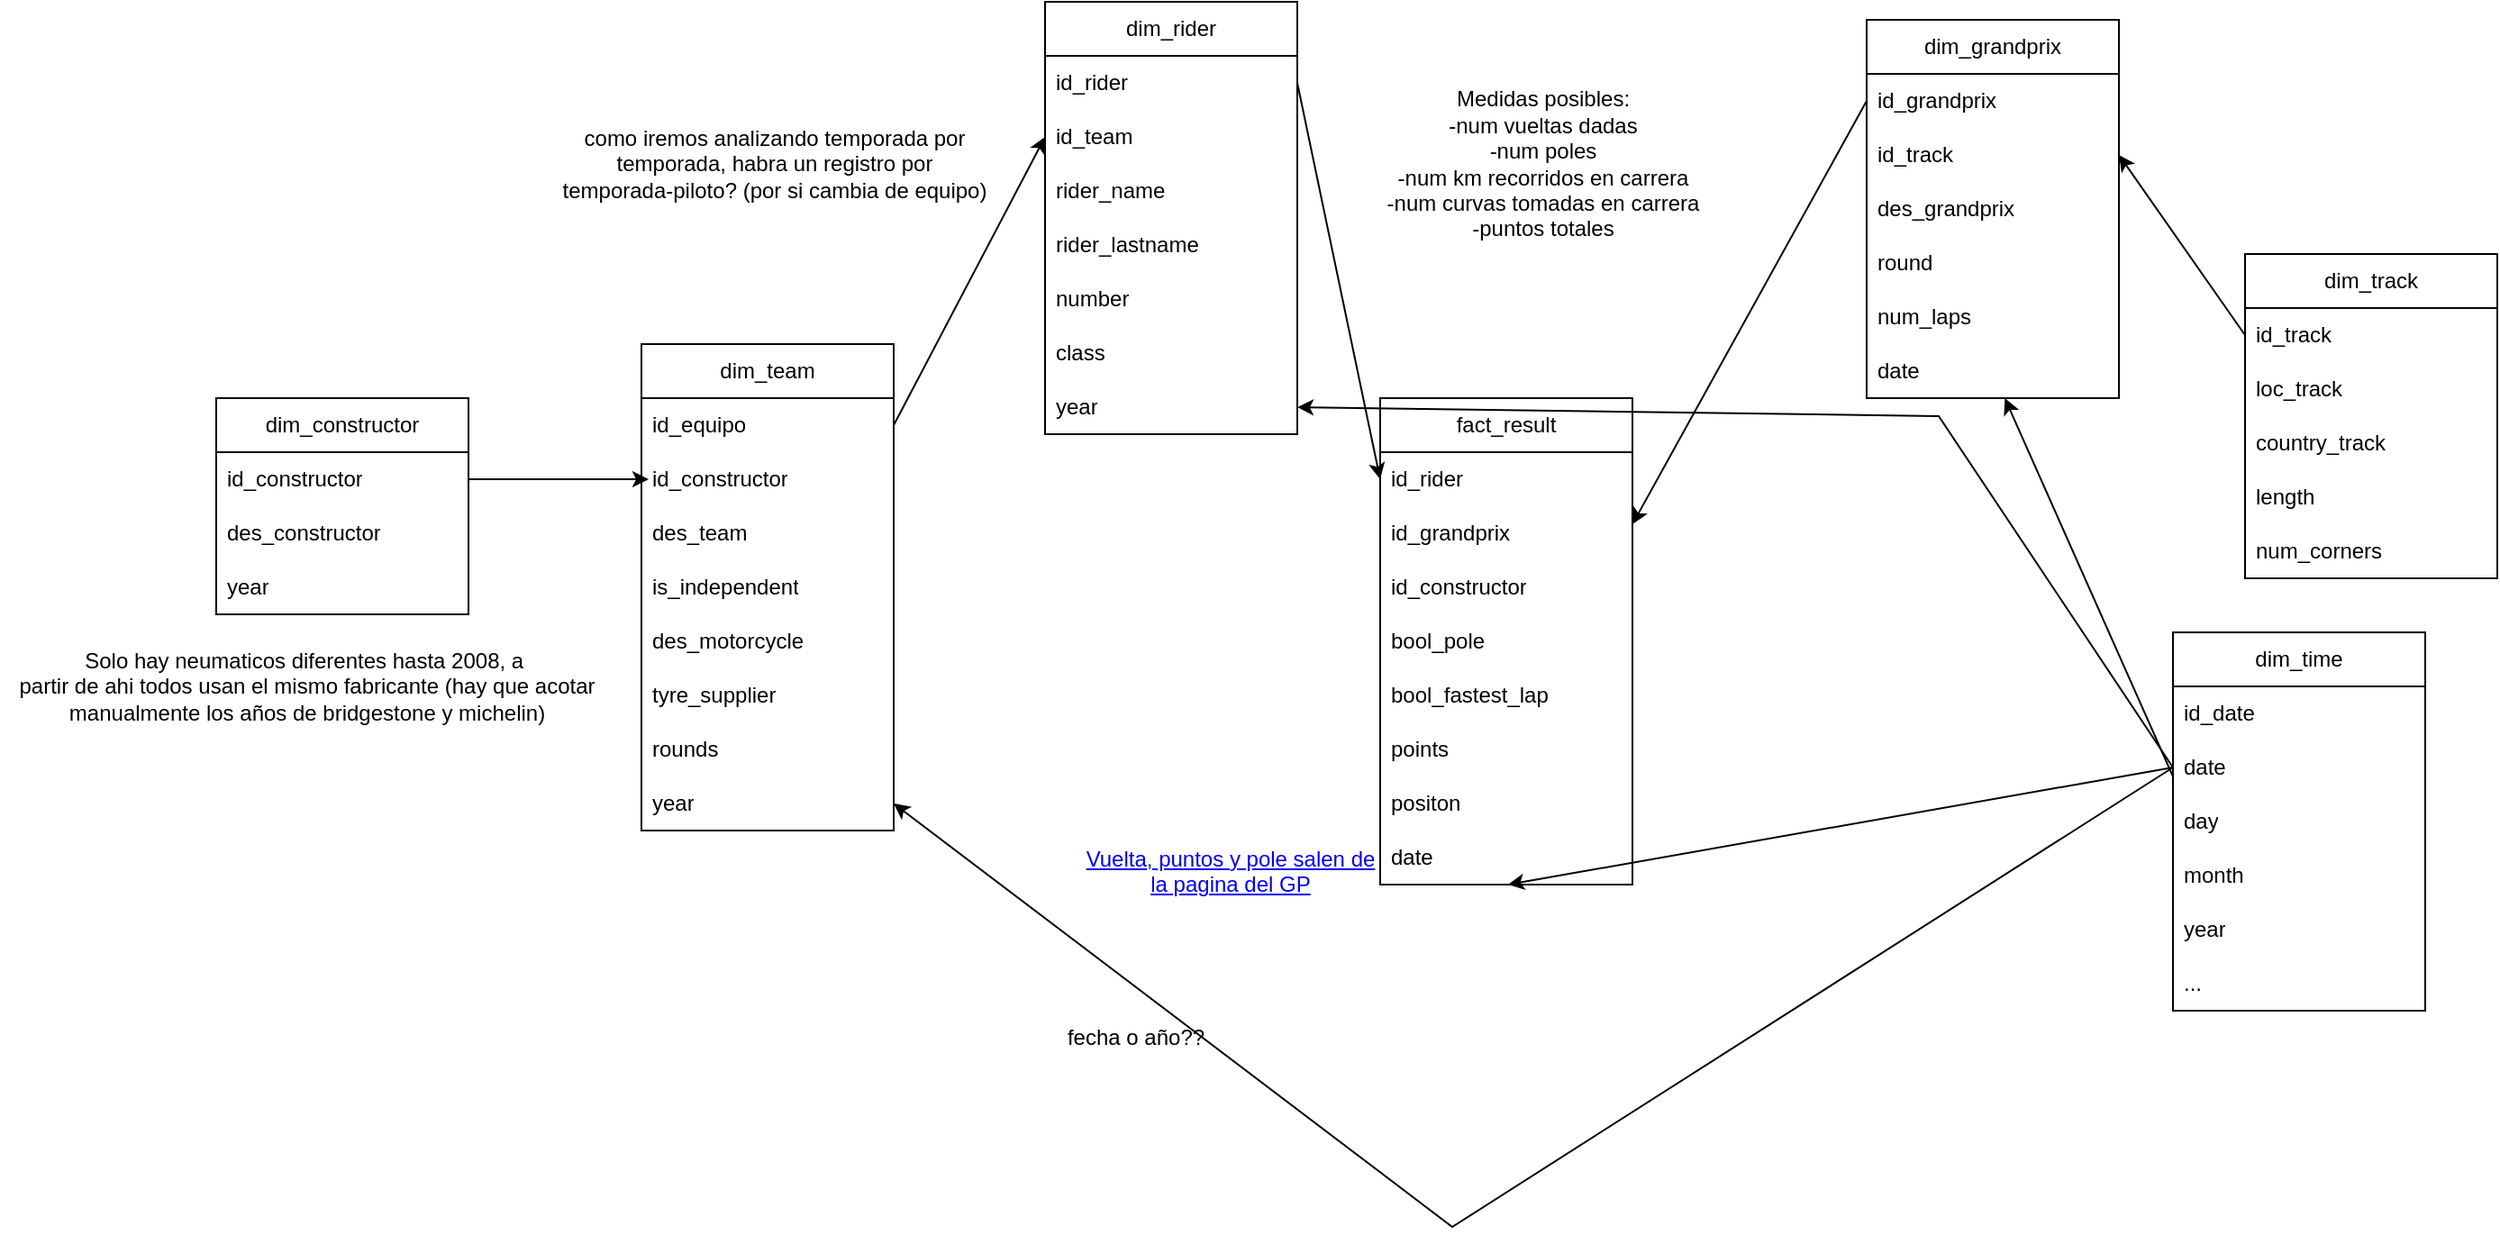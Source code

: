 <mxfile version="22.1.2" type="device">
  <diagram name="Página-1" id="KC40udtLVy_ZdPgkeDad">
    <mxGraphModel dx="1299" dy="655" grid="1" gridSize="10" guides="1" tooltips="1" connect="1" arrows="1" fold="1" page="1" pageScale="1" pageWidth="827" pageHeight="1169" math="0" shadow="0">
      <root>
        <mxCell id="0" />
        <mxCell id="1" parent="0" />
        <mxCell id="zwl-G_lZEuG97l9cDyBQ-1" value="dim_rider" style="swimlane;fontStyle=0;childLayout=stackLayout;horizontal=1;startSize=30;horizontalStack=0;resizeParent=1;resizeParentMax=0;resizeLast=0;collapsible=1;marginBottom=0;whiteSpace=wrap;html=1;" parent="1" vertex="1">
          <mxGeometry x="-100" y="20" width="140" height="240" as="geometry" />
        </mxCell>
        <mxCell id="zwl-G_lZEuG97l9cDyBQ-2" value="id_rider" style="text;strokeColor=none;fillColor=none;align=left;verticalAlign=middle;spacingLeft=4;spacingRight=4;overflow=hidden;points=[[0,0.5],[1,0.5]];portConstraint=eastwest;rotatable=0;whiteSpace=wrap;html=1;" parent="zwl-G_lZEuG97l9cDyBQ-1" vertex="1">
          <mxGeometry y="30" width="140" height="30" as="geometry" />
        </mxCell>
        <mxCell id="SQqTjDgjnC3WNaZaQgKs-6" value="id_team" style="text;strokeColor=none;fillColor=none;align=left;verticalAlign=middle;spacingLeft=4;spacingRight=4;overflow=hidden;points=[[0,0.5],[1,0.5]];portConstraint=eastwest;rotatable=0;whiteSpace=wrap;html=1;" parent="zwl-G_lZEuG97l9cDyBQ-1" vertex="1">
          <mxGeometry y="60" width="140" height="30" as="geometry" />
        </mxCell>
        <mxCell id="zwl-G_lZEuG97l9cDyBQ-3" value="rider_name" style="text;strokeColor=none;fillColor=none;align=left;verticalAlign=middle;spacingLeft=4;spacingRight=4;overflow=hidden;points=[[0,0.5],[1,0.5]];portConstraint=eastwest;rotatable=0;whiteSpace=wrap;html=1;" parent="zwl-G_lZEuG97l9cDyBQ-1" vertex="1">
          <mxGeometry y="90" width="140" height="30" as="geometry" />
        </mxCell>
        <mxCell id="zwl-G_lZEuG97l9cDyBQ-4" value="rider_lastname" style="text;strokeColor=none;fillColor=none;align=left;verticalAlign=middle;spacingLeft=4;spacingRight=4;overflow=hidden;points=[[0,0.5],[1,0.5]];portConstraint=eastwest;rotatable=0;whiteSpace=wrap;html=1;" parent="zwl-G_lZEuG97l9cDyBQ-1" vertex="1">
          <mxGeometry y="120" width="140" height="30" as="geometry" />
        </mxCell>
        <mxCell id="SQqTjDgjnC3WNaZaQgKs-8" value="number" style="text;strokeColor=none;fillColor=none;align=left;verticalAlign=middle;spacingLeft=4;spacingRight=4;overflow=hidden;points=[[0,0.5],[1,0.5]];portConstraint=eastwest;rotatable=0;whiteSpace=wrap;html=1;" parent="zwl-G_lZEuG97l9cDyBQ-1" vertex="1">
          <mxGeometry y="150" width="140" height="30" as="geometry" />
        </mxCell>
        <mxCell id="J5n44-D3fWQsMgIH_3d--1" value="class" style="text;strokeColor=none;fillColor=none;align=left;verticalAlign=middle;spacingLeft=4;spacingRight=4;overflow=hidden;points=[[0,0.5],[1,0.5]];portConstraint=eastwest;rotatable=0;whiteSpace=wrap;html=1;" parent="zwl-G_lZEuG97l9cDyBQ-1" vertex="1">
          <mxGeometry y="180" width="140" height="30" as="geometry" />
        </mxCell>
        <mxCell id="SQqTjDgjnC3WNaZaQgKs-9" value="year" style="text;strokeColor=none;fillColor=none;align=left;verticalAlign=middle;spacingLeft=4;spacingRight=4;overflow=hidden;points=[[0,0.5],[1,0.5]];portConstraint=eastwest;rotatable=0;whiteSpace=wrap;html=1;" parent="zwl-G_lZEuG97l9cDyBQ-1" vertex="1">
          <mxGeometry y="210" width="140" height="30" as="geometry" />
        </mxCell>
        <mxCell id="zwl-G_lZEuG97l9cDyBQ-5" value="fact_result" style="swimlane;fontStyle=0;childLayout=stackLayout;horizontal=1;startSize=30;horizontalStack=0;resizeParent=1;resizeParentMax=0;resizeLast=0;collapsible=1;marginBottom=0;whiteSpace=wrap;html=1;" parent="1" vertex="1">
          <mxGeometry x="86" y="240" width="140" height="270" as="geometry" />
        </mxCell>
        <mxCell id="zwl-G_lZEuG97l9cDyBQ-6" value="id_rider" style="text;strokeColor=none;fillColor=none;align=left;verticalAlign=middle;spacingLeft=4;spacingRight=4;overflow=hidden;points=[[0,0.5],[1,0.5]];portConstraint=eastwest;rotatable=0;whiteSpace=wrap;html=1;" parent="zwl-G_lZEuG97l9cDyBQ-5" vertex="1">
          <mxGeometry y="30" width="140" height="30" as="geometry" />
        </mxCell>
        <mxCell id="zwl-G_lZEuG97l9cDyBQ-8" value="id_grandprix" style="text;strokeColor=none;fillColor=none;align=left;verticalAlign=middle;spacingLeft=4;spacingRight=4;overflow=hidden;points=[[0,0.5],[1,0.5]];portConstraint=eastwest;rotatable=0;whiteSpace=wrap;html=1;" parent="zwl-G_lZEuG97l9cDyBQ-5" vertex="1">
          <mxGeometry y="60" width="140" height="30" as="geometry" />
        </mxCell>
        <mxCell id="zwl-G_lZEuG97l9cDyBQ-16" value="id_constructor" style="text;strokeColor=none;fillColor=none;align=left;verticalAlign=middle;spacingLeft=4;spacingRight=4;overflow=hidden;points=[[0,0.5],[1,0.5]];portConstraint=eastwest;rotatable=0;whiteSpace=wrap;html=1;" parent="zwl-G_lZEuG97l9cDyBQ-5" vertex="1">
          <mxGeometry y="90" width="140" height="30" as="geometry" />
        </mxCell>
        <mxCell id="zwl-G_lZEuG97l9cDyBQ-72" value="bool_pole" style="text;strokeColor=none;fillColor=none;align=left;verticalAlign=middle;spacingLeft=4;spacingRight=4;overflow=hidden;points=[[0,0.5],[1,0.5]];portConstraint=eastwest;rotatable=0;whiteSpace=wrap;html=1;" parent="zwl-G_lZEuG97l9cDyBQ-5" vertex="1">
          <mxGeometry y="120" width="140" height="30" as="geometry" />
        </mxCell>
        <mxCell id="zwl-G_lZEuG97l9cDyBQ-73" value="bool_fastest_lap" style="text;strokeColor=none;fillColor=none;align=left;verticalAlign=middle;spacingLeft=4;spacingRight=4;overflow=hidden;points=[[0,0.5],[1,0.5]];portConstraint=eastwest;rotatable=0;whiteSpace=wrap;html=1;" parent="zwl-G_lZEuG97l9cDyBQ-5" vertex="1">
          <mxGeometry y="150" width="140" height="30" as="geometry" />
        </mxCell>
        <mxCell id="zwl-G_lZEuG97l9cDyBQ-77" value="points" style="text;strokeColor=none;fillColor=none;align=left;verticalAlign=middle;spacingLeft=4;spacingRight=4;overflow=hidden;points=[[0,0.5],[1,0.5]];portConstraint=eastwest;rotatable=0;whiteSpace=wrap;html=1;" parent="zwl-G_lZEuG97l9cDyBQ-5" vertex="1">
          <mxGeometry y="180" width="140" height="30" as="geometry" />
        </mxCell>
        <mxCell id="zwl-G_lZEuG97l9cDyBQ-7" value="positon" style="text;strokeColor=none;fillColor=none;align=left;verticalAlign=middle;spacingLeft=4;spacingRight=4;overflow=hidden;points=[[0,0.5],[1,0.5]];portConstraint=eastwest;rotatable=0;whiteSpace=wrap;html=1;" parent="zwl-G_lZEuG97l9cDyBQ-5" vertex="1">
          <mxGeometry y="210" width="140" height="30" as="geometry" />
        </mxCell>
        <mxCell id="zwl-G_lZEuG97l9cDyBQ-68" value="date" style="text;strokeColor=none;fillColor=none;align=left;verticalAlign=middle;spacingLeft=4;spacingRight=4;overflow=hidden;points=[[0,0.5],[1,0.5]];portConstraint=eastwest;rotatable=0;whiteSpace=wrap;html=1;" parent="zwl-G_lZEuG97l9cDyBQ-5" vertex="1">
          <mxGeometry y="240" width="140" height="30" as="geometry" />
        </mxCell>
        <mxCell id="zwl-G_lZEuG97l9cDyBQ-13" value="dim_team" style="swimlane;fontStyle=0;childLayout=stackLayout;horizontal=1;startSize=30;horizontalStack=0;resizeParent=1;resizeParentMax=0;resizeLast=0;collapsible=1;marginBottom=0;whiteSpace=wrap;html=1;" parent="1" vertex="1">
          <mxGeometry x="-324" y="210" width="140" height="270" as="geometry" />
        </mxCell>
        <mxCell id="zwl-G_lZEuG97l9cDyBQ-15" value="id_equipo" style="text;strokeColor=none;fillColor=none;align=left;verticalAlign=middle;spacingLeft=4;spacingRight=4;overflow=hidden;points=[[0,0.5],[1,0.5]];portConstraint=eastwest;rotatable=0;whiteSpace=wrap;html=1;" parent="zwl-G_lZEuG97l9cDyBQ-13" vertex="1">
          <mxGeometry y="30" width="140" height="30" as="geometry" />
        </mxCell>
        <mxCell id="zzLQZnPDsXg58rpJdV_i-3" value="id_constructor" style="text;strokeColor=none;fillColor=none;align=left;verticalAlign=middle;spacingLeft=4;spacingRight=4;overflow=hidden;points=[[0,0.5],[1,0.5]];portConstraint=eastwest;rotatable=0;whiteSpace=wrap;html=1;" vertex="1" parent="zwl-G_lZEuG97l9cDyBQ-13">
          <mxGeometry y="60" width="140" height="30" as="geometry" />
        </mxCell>
        <mxCell id="zwl-G_lZEuG97l9cDyBQ-14" value="des_team" style="text;strokeColor=none;fillColor=none;align=left;verticalAlign=middle;spacingLeft=4;spacingRight=4;overflow=hidden;points=[[0,0.5],[1,0.5]];portConstraint=eastwest;rotatable=0;whiteSpace=wrap;html=1;" parent="zwl-G_lZEuG97l9cDyBQ-13" vertex="1">
          <mxGeometry y="90" width="140" height="30" as="geometry" />
        </mxCell>
        <mxCell id="zwl-G_lZEuG97l9cDyBQ-35" value="is_independent" style="text;strokeColor=none;fillColor=none;align=left;verticalAlign=middle;spacingLeft=4;spacingRight=4;overflow=hidden;points=[[0,0.5],[1,0.5]];portConstraint=eastwest;rotatable=0;whiteSpace=wrap;html=1;" parent="zwl-G_lZEuG97l9cDyBQ-13" vertex="1">
          <mxGeometry y="120" width="140" height="30" as="geometry" />
        </mxCell>
        <mxCell id="SQqTjDgjnC3WNaZaQgKs-15" value="des_motorcycle" style="text;strokeColor=none;fillColor=none;align=left;verticalAlign=middle;spacingLeft=4;spacingRight=4;overflow=hidden;points=[[0,0.5],[1,0.5]];portConstraint=eastwest;rotatable=0;whiteSpace=wrap;html=1;" parent="zwl-G_lZEuG97l9cDyBQ-13" vertex="1">
          <mxGeometry y="150" width="140" height="30" as="geometry" />
        </mxCell>
        <mxCell id="SQqTjDgjnC3WNaZaQgKs-16" value="tyre_supplier" style="text;strokeColor=none;fillColor=none;align=left;verticalAlign=middle;spacingLeft=4;spacingRight=4;overflow=hidden;points=[[0,0.5],[1,0.5]];portConstraint=eastwest;rotatable=0;whiteSpace=wrap;html=1;" parent="zwl-G_lZEuG97l9cDyBQ-13" vertex="1">
          <mxGeometry y="180" width="140" height="30" as="geometry" />
        </mxCell>
        <mxCell id="zzLQZnPDsXg58rpJdV_i-4" value="rounds" style="text;strokeColor=none;fillColor=none;align=left;verticalAlign=middle;spacingLeft=4;spacingRight=4;overflow=hidden;points=[[0,0.5],[1,0.5]];portConstraint=eastwest;rotatable=0;whiteSpace=wrap;html=1;" vertex="1" parent="zwl-G_lZEuG97l9cDyBQ-13">
          <mxGeometry y="210" width="140" height="30" as="geometry" />
        </mxCell>
        <mxCell id="SQqTjDgjnC3WNaZaQgKs-11" value="year" style="text;strokeColor=none;fillColor=none;align=left;verticalAlign=middle;spacingLeft=4;spacingRight=4;overflow=hidden;points=[[0,0.5],[1,0.5]];portConstraint=eastwest;rotatable=0;whiteSpace=wrap;html=1;" parent="zwl-G_lZEuG97l9cDyBQ-13" vertex="1">
          <mxGeometry y="240" width="140" height="30" as="geometry" />
        </mxCell>
        <mxCell id="zwl-G_lZEuG97l9cDyBQ-9" value="dim_constructor" style="swimlane;fontStyle=0;childLayout=stackLayout;horizontal=1;startSize=30;horizontalStack=0;resizeParent=1;resizeParentMax=0;resizeLast=0;collapsible=1;marginBottom=0;whiteSpace=wrap;html=1;" parent="1" vertex="1">
          <mxGeometry x="-560" y="240" width="140" height="120" as="geometry" />
        </mxCell>
        <mxCell id="zwl-G_lZEuG97l9cDyBQ-36" value="id_constructor" style="text;strokeColor=none;fillColor=none;align=left;verticalAlign=middle;spacingLeft=4;spacingRight=4;overflow=hidden;points=[[0,0.5],[1,0.5]];portConstraint=eastwest;rotatable=0;whiteSpace=wrap;html=1;" parent="zwl-G_lZEuG97l9cDyBQ-9" vertex="1">
          <mxGeometry y="30" width="140" height="30" as="geometry" />
        </mxCell>
        <mxCell id="zwl-G_lZEuG97l9cDyBQ-10" value="des_constructor" style="text;strokeColor=none;fillColor=none;align=left;verticalAlign=middle;spacingLeft=4;spacingRight=4;overflow=hidden;points=[[0,0.5],[1,0.5]];portConstraint=eastwest;rotatable=0;whiteSpace=wrap;html=1;" parent="zwl-G_lZEuG97l9cDyBQ-9" vertex="1">
          <mxGeometry y="60" width="140" height="30" as="geometry" />
        </mxCell>
        <mxCell id="zzLQZnPDsXg58rpJdV_i-1" value="year" style="text;strokeColor=none;fillColor=none;align=left;verticalAlign=middle;spacingLeft=4;spacingRight=4;overflow=hidden;points=[[0,0.5],[1,0.5]];portConstraint=eastwest;rotatable=0;whiteSpace=wrap;html=1;" vertex="1" parent="zwl-G_lZEuG97l9cDyBQ-9">
          <mxGeometry y="90" width="140" height="30" as="geometry" />
        </mxCell>
        <mxCell id="zwl-G_lZEuG97l9cDyBQ-17" value="dim_track" style="swimlane;fontStyle=0;childLayout=stackLayout;horizontal=1;startSize=30;horizontalStack=0;resizeParent=1;resizeParentMax=0;resizeLast=0;collapsible=1;marginBottom=0;whiteSpace=wrap;html=1;" parent="1" vertex="1">
          <mxGeometry x="566" y="160" width="140" height="180" as="geometry" />
        </mxCell>
        <mxCell id="zwl-G_lZEuG97l9cDyBQ-18" value="id_track" style="text;strokeColor=none;fillColor=none;align=left;verticalAlign=middle;spacingLeft=4;spacingRight=4;overflow=hidden;points=[[0,0.5],[1,0.5]];portConstraint=eastwest;rotatable=0;whiteSpace=wrap;html=1;" parent="zwl-G_lZEuG97l9cDyBQ-17" vertex="1">
          <mxGeometry y="30" width="140" height="30" as="geometry" />
        </mxCell>
        <mxCell id="zwl-G_lZEuG97l9cDyBQ-19" value="loc_track" style="text;strokeColor=none;fillColor=none;align=left;verticalAlign=middle;spacingLeft=4;spacingRight=4;overflow=hidden;points=[[0,0.5],[1,0.5]];portConstraint=eastwest;rotatable=0;whiteSpace=wrap;html=1;" parent="zwl-G_lZEuG97l9cDyBQ-17" vertex="1">
          <mxGeometry y="60" width="140" height="30" as="geometry" />
        </mxCell>
        <mxCell id="zwl-G_lZEuG97l9cDyBQ-20" value="country_track" style="text;strokeColor=none;fillColor=none;align=left;verticalAlign=middle;spacingLeft=4;spacingRight=4;overflow=hidden;points=[[0,0.5],[1,0.5]];portConstraint=eastwest;rotatable=0;whiteSpace=wrap;html=1;" parent="zwl-G_lZEuG97l9cDyBQ-17" vertex="1">
          <mxGeometry y="90" width="140" height="30" as="geometry" />
        </mxCell>
        <mxCell id="zwl-G_lZEuG97l9cDyBQ-62" value="length" style="text;strokeColor=none;fillColor=none;align=left;verticalAlign=middle;spacingLeft=4;spacingRight=4;overflow=hidden;points=[[0,0.5],[1,0.5]];portConstraint=eastwest;rotatable=0;whiteSpace=wrap;html=1;" parent="zwl-G_lZEuG97l9cDyBQ-17" vertex="1">
          <mxGeometry y="120" width="140" height="30" as="geometry" />
        </mxCell>
        <mxCell id="zwl-G_lZEuG97l9cDyBQ-63" value="num_corners" style="text;strokeColor=none;fillColor=none;align=left;verticalAlign=middle;spacingLeft=4;spacingRight=4;overflow=hidden;points=[[0,0.5],[1,0.5]];portConstraint=eastwest;rotatable=0;whiteSpace=wrap;html=1;" parent="zwl-G_lZEuG97l9cDyBQ-17" vertex="1">
          <mxGeometry y="150" width="140" height="30" as="geometry" />
        </mxCell>
        <mxCell id="zwl-G_lZEuG97l9cDyBQ-21" value="dim_grandprix" style="swimlane;fontStyle=0;childLayout=stackLayout;horizontal=1;startSize=30;horizontalStack=0;resizeParent=1;resizeParentMax=0;resizeLast=0;collapsible=1;marginBottom=0;whiteSpace=wrap;html=1;" parent="1" vertex="1">
          <mxGeometry x="356" y="30" width="140" height="210" as="geometry" />
        </mxCell>
        <mxCell id="zwl-G_lZEuG97l9cDyBQ-22" value="id_grandprix" style="text;strokeColor=none;fillColor=none;align=left;verticalAlign=middle;spacingLeft=4;spacingRight=4;overflow=hidden;points=[[0,0.5],[1,0.5]];portConstraint=eastwest;rotatable=0;whiteSpace=wrap;html=1;" parent="zwl-G_lZEuG97l9cDyBQ-21" vertex="1">
          <mxGeometry y="30" width="140" height="30" as="geometry" />
        </mxCell>
        <mxCell id="SQqTjDgjnC3WNaZaQgKs-2" value="id_track" style="text;strokeColor=none;fillColor=none;align=left;verticalAlign=middle;spacingLeft=4;spacingRight=4;overflow=hidden;points=[[0,0.5],[1,0.5]];portConstraint=eastwest;rotatable=0;whiteSpace=wrap;html=1;" parent="zwl-G_lZEuG97l9cDyBQ-21" vertex="1">
          <mxGeometry y="60" width="140" height="30" as="geometry" />
        </mxCell>
        <mxCell id="zwl-G_lZEuG97l9cDyBQ-37" value="des_grandprix" style="text;strokeColor=none;fillColor=none;align=left;verticalAlign=middle;spacingLeft=4;spacingRight=4;overflow=hidden;points=[[0,0.5],[1,0.5]];portConstraint=eastwest;rotatable=0;whiteSpace=wrap;html=1;" parent="zwl-G_lZEuG97l9cDyBQ-21" vertex="1">
          <mxGeometry y="90" width="140" height="30" as="geometry" />
        </mxCell>
        <mxCell id="uFj0v6IqwXNgx_0VjqDn-2" value="round" style="text;strokeColor=none;fillColor=none;align=left;verticalAlign=middle;spacingLeft=4;spacingRight=4;overflow=hidden;points=[[0,0.5],[1,0.5]];portConstraint=eastwest;rotatable=0;whiteSpace=wrap;html=1;" parent="zwl-G_lZEuG97l9cDyBQ-21" vertex="1">
          <mxGeometry y="120" width="140" height="30" as="geometry" />
        </mxCell>
        <mxCell id="zwl-G_lZEuG97l9cDyBQ-61" value="num_laps" style="text;strokeColor=none;fillColor=none;align=left;verticalAlign=middle;spacingLeft=4;spacingRight=4;overflow=hidden;points=[[0,0.5],[1,0.5]];portConstraint=eastwest;rotatable=0;whiteSpace=wrap;html=1;" parent="zwl-G_lZEuG97l9cDyBQ-21" vertex="1">
          <mxGeometry y="150" width="140" height="30" as="geometry" />
        </mxCell>
        <mxCell id="SQqTjDgjnC3WNaZaQgKs-13" value="date" style="text;strokeColor=none;fillColor=none;align=left;verticalAlign=middle;spacingLeft=4;spacingRight=4;overflow=hidden;points=[[0,0.5],[1,0.5]];portConstraint=eastwest;rotatable=0;whiteSpace=wrap;html=1;" parent="zwl-G_lZEuG97l9cDyBQ-21" vertex="1">
          <mxGeometry y="180" width="140" height="30" as="geometry" />
        </mxCell>
        <mxCell id="zwl-G_lZEuG97l9cDyBQ-46" value="" style="endArrow=classic;html=1;rounded=0;entryX=0;entryY=0.5;entryDx=0;entryDy=0;exitX=1;exitY=0.5;exitDx=0;exitDy=0;" parent="1" source="zwl-G_lZEuG97l9cDyBQ-2" target="zwl-G_lZEuG97l9cDyBQ-6" edge="1">
          <mxGeometry width="50" height="50" relative="1" as="geometry">
            <mxPoint x="-124" y="330" as="sourcePoint" />
            <mxPoint x="-74" y="280" as="targetPoint" />
          </mxGeometry>
        </mxCell>
        <mxCell id="zwl-G_lZEuG97l9cDyBQ-48" value="dim_time" style="swimlane;fontStyle=0;childLayout=stackLayout;horizontal=1;startSize=30;horizontalStack=0;resizeParent=1;resizeParentMax=0;resizeLast=0;collapsible=1;marginBottom=0;whiteSpace=wrap;html=1;" parent="1" vertex="1">
          <mxGeometry x="526" y="370" width="140" height="210" as="geometry" />
        </mxCell>
        <mxCell id="zwl-G_lZEuG97l9cDyBQ-49" value="id_date" style="text;strokeColor=none;fillColor=none;align=left;verticalAlign=middle;spacingLeft=4;spacingRight=4;overflow=hidden;points=[[0,0.5],[1,0.5]];portConstraint=eastwest;rotatable=0;whiteSpace=wrap;html=1;" parent="zwl-G_lZEuG97l9cDyBQ-48" vertex="1">
          <mxGeometry y="30" width="140" height="30" as="geometry" />
        </mxCell>
        <mxCell id="zwl-G_lZEuG97l9cDyBQ-50" value="date" style="text;strokeColor=none;fillColor=none;align=left;verticalAlign=middle;spacingLeft=4;spacingRight=4;overflow=hidden;points=[[0,0.5],[1,0.5]];portConstraint=eastwest;rotatable=0;whiteSpace=wrap;html=1;" parent="zwl-G_lZEuG97l9cDyBQ-48" vertex="1">
          <mxGeometry y="60" width="140" height="30" as="geometry" />
        </mxCell>
        <mxCell id="zwl-G_lZEuG97l9cDyBQ-51" value="day" style="text;strokeColor=none;fillColor=none;align=left;verticalAlign=middle;spacingLeft=4;spacingRight=4;overflow=hidden;points=[[0,0.5],[1,0.5]];portConstraint=eastwest;rotatable=0;whiteSpace=wrap;html=1;" parent="zwl-G_lZEuG97l9cDyBQ-48" vertex="1">
          <mxGeometry y="90" width="140" height="30" as="geometry" />
        </mxCell>
        <mxCell id="zwl-G_lZEuG97l9cDyBQ-52" value="month" style="text;strokeColor=none;fillColor=none;align=left;verticalAlign=middle;spacingLeft=4;spacingRight=4;overflow=hidden;points=[[0,0.5],[1,0.5]];portConstraint=eastwest;rotatable=0;whiteSpace=wrap;html=1;" parent="zwl-G_lZEuG97l9cDyBQ-48" vertex="1">
          <mxGeometry y="120" width="140" height="30" as="geometry" />
        </mxCell>
        <mxCell id="zwl-G_lZEuG97l9cDyBQ-55" value="year" style="text;strokeColor=none;fillColor=none;align=left;verticalAlign=middle;spacingLeft=4;spacingRight=4;overflow=hidden;points=[[0,0.5],[1,0.5]];portConstraint=eastwest;rotatable=0;whiteSpace=wrap;html=1;" parent="zwl-G_lZEuG97l9cDyBQ-48" vertex="1">
          <mxGeometry y="150" width="140" height="30" as="geometry" />
        </mxCell>
        <mxCell id="zwl-G_lZEuG97l9cDyBQ-56" value="..." style="text;strokeColor=none;fillColor=none;align=left;verticalAlign=middle;spacingLeft=4;spacingRight=4;overflow=hidden;points=[[0,0.5],[1,0.5]];portConstraint=eastwest;rotatable=0;whiteSpace=wrap;html=1;" parent="zwl-G_lZEuG97l9cDyBQ-48" vertex="1">
          <mxGeometry y="180" width="140" height="30" as="geometry" />
        </mxCell>
        <mxCell id="zwl-G_lZEuG97l9cDyBQ-54" value="como iremos analizando temporada por temporada, habra un registro por temporada-piloto? (por si cambia de equipo)" style="text;html=1;strokeColor=none;fillColor=none;align=center;verticalAlign=middle;whiteSpace=wrap;rounded=0;" parent="1" vertex="1">
          <mxGeometry x="-370" y="95" width="240" height="30" as="geometry" />
        </mxCell>
        <mxCell id="zwl-G_lZEuG97l9cDyBQ-60" value="" style="endArrow=classic;html=1;rounded=0;exitX=0;exitY=0.5;exitDx=0;exitDy=0;" parent="1" source="zwl-G_lZEuG97l9cDyBQ-22" edge="1">
          <mxGeometry width="50" height="50" relative="1" as="geometry">
            <mxPoint x="206" y="330" as="sourcePoint" />
            <mxPoint x="226" y="310" as="targetPoint" />
          </mxGeometry>
        </mxCell>
        <mxCell id="zwl-G_lZEuG97l9cDyBQ-67" value="" style="endArrow=classic;html=1;rounded=0;exitX=0;exitY=0.5;exitDx=0;exitDy=0;entryX=0.507;entryY=1;entryDx=0;entryDy=0;entryPerimeter=0;" parent="1" source="zwl-G_lZEuG97l9cDyBQ-50" target="zwl-G_lZEuG97l9cDyBQ-68" edge="1">
          <mxGeometry width="50" height="50" relative="1" as="geometry">
            <mxPoint x="426" y="635" as="sourcePoint" />
            <mxPoint x="236" y="445" as="targetPoint" />
          </mxGeometry>
        </mxCell>
        <mxCell id="zwl-G_lZEuG97l9cDyBQ-74" value="&lt;a href=&quot;https://es.wikipedia.org/wiki/Gran_Premio_de_Sud%C3%A1frica_de_Motociclismo_de_2001&quot;&gt;Vuelta, puntos y pole salen de la pagina del GP&lt;br&gt;&lt;/a&gt;&amp;nbsp;" style="text;html=1;strokeColor=none;fillColor=none;align=center;verticalAlign=middle;whiteSpace=wrap;rounded=0;" parent="1" vertex="1">
          <mxGeometry x="-80" y="480" width="166" height="60" as="geometry" />
        </mxCell>
        <mxCell id="zwl-G_lZEuG97l9cDyBQ-76" value="Medidas posibles:&lt;br&gt;-num vueltas dadas&lt;br&gt;-num poles&lt;br&gt;-num km recorridos en carrera&lt;br&gt;-num curvas tomadas en carrera&lt;br&gt;-puntos totales" style="text;html=1;align=center;verticalAlign=middle;resizable=0;points=[];autosize=1;strokeColor=none;fillColor=none;" parent="1" vertex="1">
          <mxGeometry x="76" y="60" width="200" height="100" as="geometry" />
        </mxCell>
        <mxCell id="SQqTjDgjnC3WNaZaQgKs-1" value="" style="endArrow=classic;html=1;rounded=0;entryX=1;entryY=0.5;entryDx=0;entryDy=0;exitX=0;exitY=0.5;exitDx=0;exitDy=0;" parent="1" source="zwl-G_lZEuG97l9cDyBQ-18" target="SQqTjDgjnC3WNaZaQgKs-2" edge="1">
          <mxGeometry width="50" height="50" relative="1" as="geometry">
            <mxPoint x="566" y="210" as="sourcePoint" />
            <mxPoint x="236" y="415" as="targetPoint" />
          </mxGeometry>
        </mxCell>
        <mxCell id="SQqTjDgjnC3WNaZaQgKs-3" value="" style="endArrow=classic;html=1;rounded=0;" parent="1" edge="1">
          <mxGeometry width="50" height="50" relative="1" as="geometry">
            <mxPoint x="-420" y="285" as="sourcePoint" />
            <mxPoint x="-320" y="285" as="targetPoint" />
          </mxGeometry>
        </mxCell>
        <mxCell id="SQqTjDgjnC3WNaZaQgKs-7" value="" style="endArrow=classic;html=1;rounded=0;exitX=1;exitY=0.5;exitDx=0;exitDy=0;entryX=0;entryY=0.5;entryDx=0;entryDy=0;" parent="1" source="zwl-G_lZEuG97l9cDyBQ-15" target="SQqTjDgjnC3WNaZaQgKs-6" edge="1">
          <mxGeometry width="50" height="50" relative="1" as="geometry">
            <mxPoint x="-204" y="435" as="sourcePoint" />
            <mxPoint x="-144" y="315" as="targetPoint" />
          </mxGeometry>
        </mxCell>
        <mxCell id="SQqTjDgjnC3WNaZaQgKs-10" value="" style="endArrow=classic;html=1;rounded=0;exitX=0;exitY=0.5;exitDx=0;exitDy=0;entryX=1;entryY=0.5;entryDx=0;entryDy=0;" parent="1" source="zwl-G_lZEuG97l9cDyBQ-50" target="SQqTjDgjnC3WNaZaQgKs-9" edge="1">
          <mxGeometry width="50" height="50" relative="1" as="geometry">
            <mxPoint x="536" y="455" as="sourcePoint" />
            <mxPoint x="167" y="580" as="targetPoint" />
            <Array as="points">
              <mxPoint x="396" y="250" />
            </Array>
          </mxGeometry>
        </mxCell>
        <mxCell id="SQqTjDgjnC3WNaZaQgKs-12" value="" style="endArrow=classic;html=1;rounded=0;exitX=0;exitY=0.5;exitDx=0;exitDy=0;entryX=1;entryY=0.5;entryDx=0;entryDy=0;" parent="1" source="zwl-G_lZEuG97l9cDyBQ-50" target="SQqTjDgjnC3WNaZaQgKs-11" edge="1">
          <mxGeometry width="50" height="50" relative="1" as="geometry">
            <mxPoint x="536" y="455" as="sourcePoint" />
            <mxPoint x="50" y="225" as="targetPoint" />
            <Array as="points">
              <mxPoint x="126" y="700" />
            </Array>
          </mxGeometry>
        </mxCell>
        <mxCell id="SQqTjDgjnC3WNaZaQgKs-14" value="" style="endArrow=classic;html=1;rounded=0;" parent="1" target="SQqTjDgjnC3WNaZaQgKs-13" edge="1">
          <mxGeometry width="50" height="50" relative="1" as="geometry">
            <mxPoint x="526" y="450" as="sourcePoint" />
            <mxPoint x="167" y="580" as="targetPoint" />
          </mxGeometry>
        </mxCell>
        <mxCell id="SQqTjDgjnC3WNaZaQgKs-17" value="Solo hay neumaticos diferentes hasta 2008, a&amp;nbsp;&lt;br&gt;partir de ahi todos usan el mismo fabricante (hay que acotar &lt;br&gt;manualmente los años de bridgestone y michelin)" style="text;html=1;align=center;verticalAlign=middle;resizable=0;points=[];autosize=1;strokeColor=none;fillColor=none;" parent="1" vertex="1">
          <mxGeometry x="-680" y="370" width="340" height="60" as="geometry" />
        </mxCell>
        <mxCell id="SQqTjDgjnC3WNaZaQgKs-18" value="fecha o año??" style="text;html=1;align=center;verticalAlign=middle;resizable=0;points=[];autosize=1;strokeColor=none;fillColor=none;" parent="1" vertex="1">
          <mxGeometry x="-100" y="580" width="100" height="30" as="geometry" />
        </mxCell>
      </root>
    </mxGraphModel>
  </diagram>
</mxfile>
